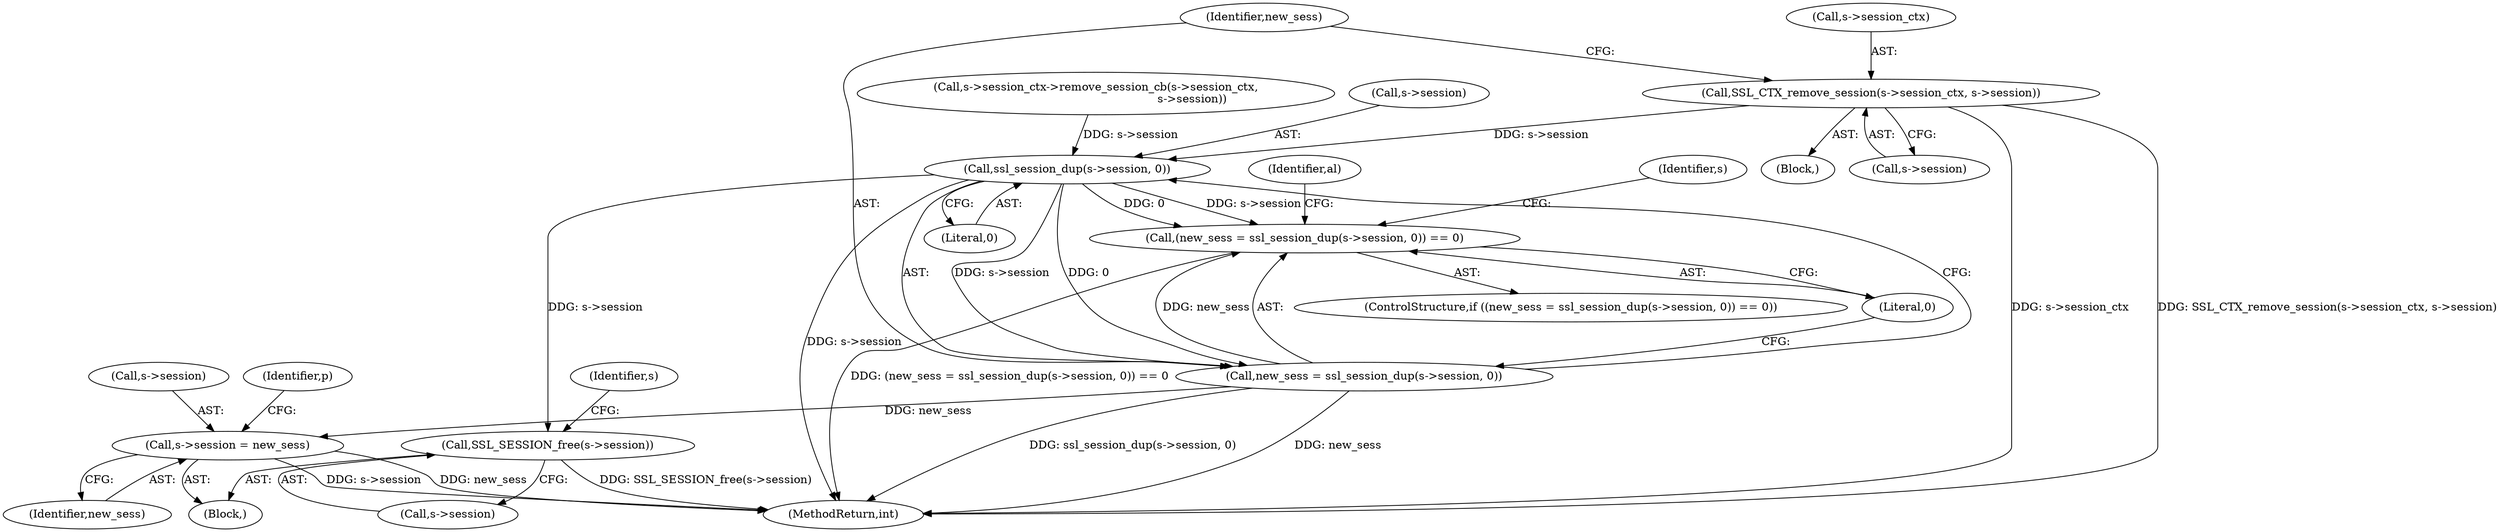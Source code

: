 digraph "0_openssl_98ece4eebfb6cd45cc8d550c6ac0022965071afc@API" {
"1000202" [label="(Call,SSL_CTX_remove_session(s->session_ctx, s->session))"];
"1000213" [label="(Call,ssl_session_dup(s->session, 0))"];
"1000210" [label="(Call,(new_sess = ssl_session_dup(s->session, 0)) == 0)"];
"1000211" [label="(Call,new_sess = ssl_session_dup(s->session, 0))"];
"1000231" [label="(Call,s->session = new_sess)"];
"1000227" [label="(Call,SSL_SESSION_free(s->session))"];
"1000235" [label="(Identifier,new_sess)"];
"1000237" [label="(Identifier,p)"];
"1000165" [label="(Block,)"];
"1000213" [label="(Call,ssl_session_dup(s->session, 0))"];
"1000212" [label="(Identifier,new_sess)"];
"1000210" [label="(Call,(new_sess = ssl_session_dup(s->session, 0)) == 0)"];
"1000217" [label="(Literal,0)"];
"1000218" [label="(Literal,0)"];
"1000343" [label="(MethodReturn,int)"];
"1000203" [label="(Call,s->session_ctx)"];
"1000201" [label="(Block,)"];
"1000232" [label="(Call,s->session)"];
"1000231" [label="(Call,s->session = new_sess)"];
"1000193" [label="(Call,s->session_ctx->remove_session_cb(s->session_ctx,\n                                                      s->session))"];
"1000214" [label="(Call,s->session)"];
"1000206" [label="(Call,s->session)"];
"1000228" [label="(Call,s->session)"];
"1000227" [label="(Call,SSL_SESSION_free(s->session))"];
"1000211" [label="(Call,new_sess = ssl_session_dup(s->session, 0))"];
"1000202" [label="(Call,SSL_CTX_remove_session(s->session_ctx, s->session))"];
"1000233" [label="(Identifier,s)"];
"1000209" [label="(ControlStructure,if ((new_sess = ssl_session_dup(s->session, 0)) == 0))"];
"1000221" [label="(Identifier,al)"];
"1000229" [label="(Identifier,s)"];
"1000202" -> "1000201"  [label="AST: "];
"1000202" -> "1000206"  [label="CFG: "];
"1000203" -> "1000202"  [label="AST: "];
"1000206" -> "1000202"  [label="AST: "];
"1000212" -> "1000202"  [label="CFG: "];
"1000202" -> "1000343"  [label="DDG: s->session_ctx"];
"1000202" -> "1000343"  [label="DDG: SSL_CTX_remove_session(s->session_ctx, s->session)"];
"1000202" -> "1000213"  [label="DDG: s->session"];
"1000213" -> "1000211"  [label="AST: "];
"1000213" -> "1000217"  [label="CFG: "];
"1000214" -> "1000213"  [label="AST: "];
"1000217" -> "1000213"  [label="AST: "];
"1000211" -> "1000213"  [label="CFG: "];
"1000213" -> "1000343"  [label="DDG: s->session"];
"1000213" -> "1000210"  [label="DDG: s->session"];
"1000213" -> "1000210"  [label="DDG: 0"];
"1000213" -> "1000211"  [label="DDG: s->session"];
"1000213" -> "1000211"  [label="DDG: 0"];
"1000193" -> "1000213"  [label="DDG: s->session"];
"1000213" -> "1000227"  [label="DDG: s->session"];
"1000210" -> "1000209"  [label="AST: "];
"1000210" -> "1000218"  [label="CFG: "];
"1000211" -> "1000210"  [label="AST: "];
"1000218" -> "1000210"  [label="AST: "];
"1000221" -> "1000210"  [label="CFG: "];
"1000229" -> "1000210"  [label="CFG: "];
"1000210" -> "1000343"  [label="DDG: (new_sess = ssl_session_dup(s->session, 0)) == 0"];
"1000211" -> "1000210"  [label="DDG: new_sess"];
"1000212" -> "1000211"  [label="AST: "];
"1000218" -> "1000211"  [label="CFG: "];
"1000211" -> "1000343"  [label="DDG: new_sess"];
"1000211" -> "1000343"  [label="DDG: ssl_session_dup(s->session, 0)"];
"1000211" -> "1000231"  [label="DDG: new_sess"];
"1000231" -> "1000165"  [label="AST: "];
"1000231" -> "1000235"  [label="CFG: "];
"1000232" -> "1000231"  [label="AST: "];
"1000235" -> "1000231"  [label="AST: "];
"1000237" -> "1000231"  [label="CFG: "];
"1000231" -> "1000343"  [label="DDG: new_sess"];
"1000231" -> "1000343"  [label="DDG: s->session"];
"1000227" -> "1000165"  [label="AST: "];
"1000227" -> "1000228"  [label="CFG: "];
"1000228" -> "1000227"  [label="AST: "];
"1000233" -> "1000227"  [label="CFG: "];
"1000227" -> "1000343"  [label="DDG: SSL_SESSION_free(s->session)"];
}

